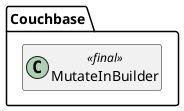 @startuml
set namespaceSeparator \\
hide members
hide << alias >> circle

class Couchbase\\MutateInBuilder << final >>
@enduml
